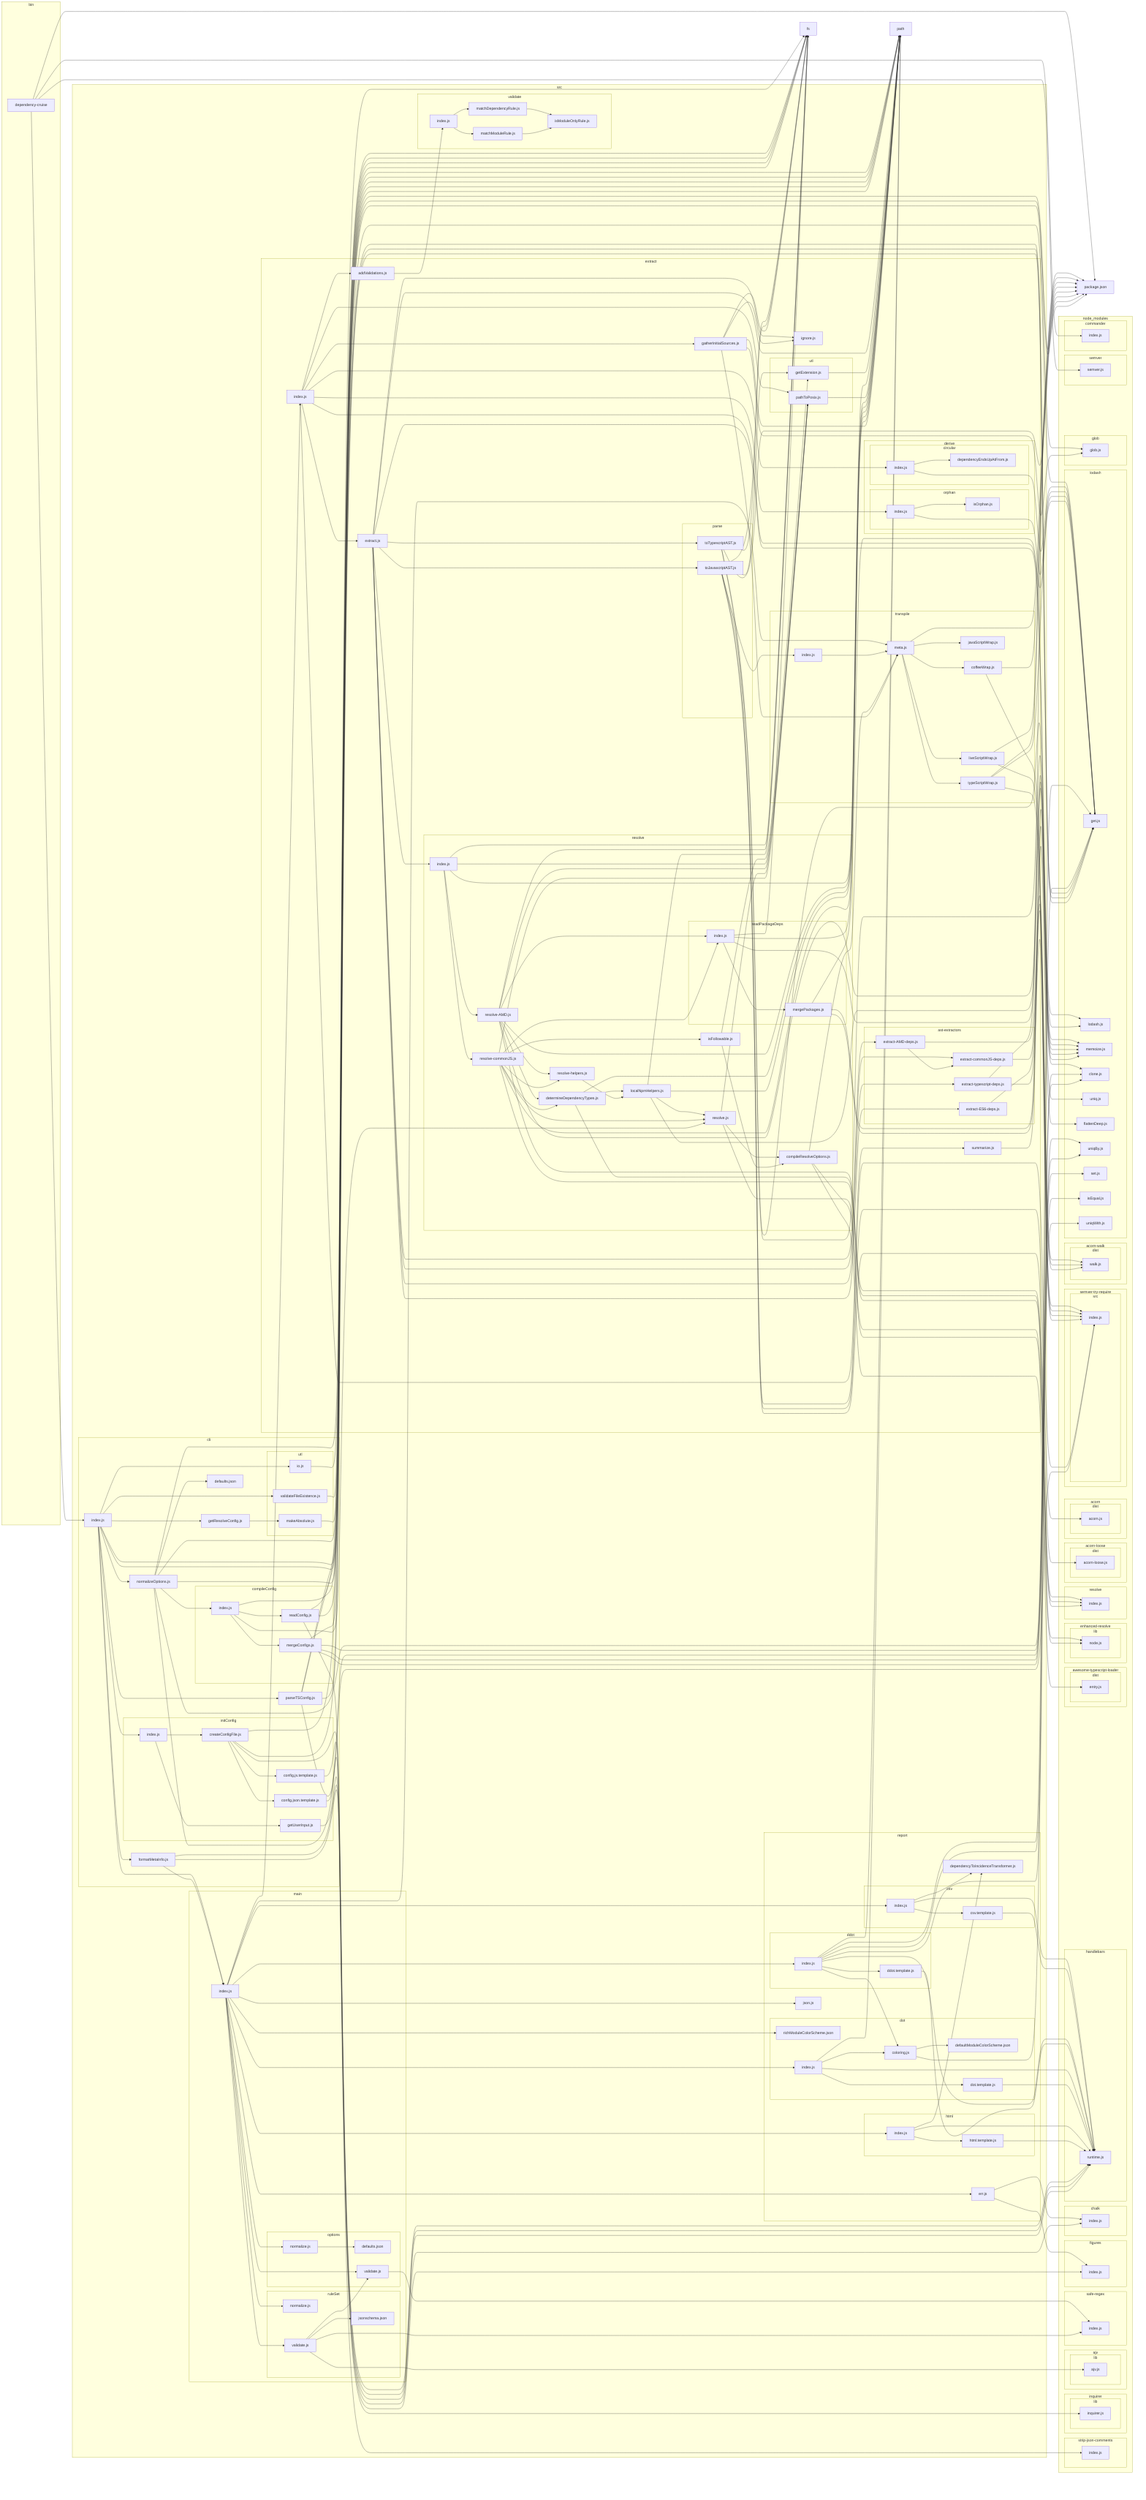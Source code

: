 flowchart LR

subgraph 0["bin"]
1["dependency-cruise"]
end
2["package.json"]
subgraph 3["node_modules"]
subgraph 4["commander"]
5["index.js"]
end
subgraph 6["semver"]
7["semver.js"]
end
subgraph 11["glob"]
12["glob.js"]
end
subgraph 13["lodash"]
14["get.js"]
22["lodash.js"]
59["memoize.js"]
89["clone.js"]
90["uniq.js"]
96["flattenDeep.js"]
105["uniqBy.js"]
148["set.js"]
152["isEqual.js"]
153["uniqWith.js"]
end
subgraph 40["acorn-walk"]
subgraph 41["dist"]
42["walk.js"]
end
end
subgraph 46["semver-try-require"]
subgraph 47["src"]
48["index.js"]
end
end
subgraph 52["acorn"]
subgraph 53["dist"]
54["acorn.js"]
end
end
subgraph 55["acorn-loose"]
subgraph 56["dist"]
57["acorn-loose.js"]
end
end
subgraph 74["resolve"]
75["index.js"]
end
subgraph 79["enhanced-resolve"]
subgraph 80["lib"]
81["node.js"]
end
end
subgraph 83["awesome-typescript-loader"]
subgraph 84["dist"]
85["entry.js"]
end
end
subgraph 99["handlebars"]
100["runtime.js"]
end
subgraph 112["chalk"]
113["index.js"]
end
subgraph 114["figures"]
115["index.js"]
end
subgraph 124["safe-regex"]
125["index.js"]
end
subgraph 130["ajv"]
subgraph 131["lib"]
132["ajv.js"]
end
end
subgraph 143["inquirer"]
subgraph 144["lib"]
145["inquirer.js"]
end
end
subgraph 155["strip-json-comments"]
156["index.js"]
end
end
subgraph 8["src"]
subgraph 9["cli"]
10["index.js"]
133["formatMetaInfo.js"]
134["getResolveConfig.js"]
subgraph 135["utl"]
136["makeAbsolute.js"]
158["io.js"]
159["validateFileExistence.js"]
end
subgraph 137["initConfig"]
138["index.js"]
139["createConfigFile.js"]
140["config.js.template.js"]
141["config.json.template.js"]
142["getUserInput.js"]
end
146["normalizeOptions.js"]
147["defaults.json"]
subgraph 149["compileConfig"]
150["index.js"]
151["mergeConfigs.js"]
154["readConfig.js"]
end
157["parseTSConfig.js"]
end
subgraph 15["main"]
16["index.js"]
subgraph 120["options"]
121["normalize.js"]
122["defaults.json"]
123["validate.js"]
end
subgraph 126["ruleSet"]
127["normalize.js"]
128["validate.js"]
129["jsonschema.json"]
end
end
subgraph 17["report"]
subgraph 18["dot"]
19["richModuleColorScheme.json"]
106["coloring.js"]
107["defaultModuleColorScheme.json"]
109["index.js"]
110["dot.template.js"]
end
subgraph 97["csv"]
98["index.js"]
102["csv.template.js"]
end
101["dependencyToIncidenceTransformer.js"]
subgraph 103["ddot"]
104["index.js"]
108["ddot.template.js"]
end
111["err.js"]
subgraph 116["html"]
117["index.js"]
118["html.template.js"]
end
119["json.js"]
end
subgraph 20["extract"]
21["index.js"]
23["addValidations.js"]
subgraph 29["derive"]
subgraph 30["circular"]
31["index.js"]
32["dependencyEndsUpAtFrom.js"]
end
subgraph 33["orphan"]
34["index.js"]
35["isOrphan.js"]
end
end
36["extract.js"]
subgraph 38["ast-extractors"]
39["extract-AMD-deps.js"]
43["extract-commonJS-deps.js"]
44["extract-ES6-deps.js"]
45["extract-typescript-deps.js"]
end
49["ignore.js"]
subgraph 50["parse"]
51["toJavascriptAST.js"]
69["toTypescriptAST.js"]
end
subgraph 60["transpile"]
61["index.js"]
62["meta.js"]
63["coffeeWrap.js"]
64["javaScriptWrap.js"]
65["liveScriptWrap.js"]
66["typeScriptWrap.js"]
end
subgraph 67["utl"]
68["getExtension.js"]
72["pathToPosix.js"]
end
subgraph 70["resolve"]
71["index.js"]
73["resolve-AMD.js"]
76["determineDependencyTypes.js"]
77["localNpmHelpers.js"]
78["resolve.js"]
82["compileResolveOptions.js"]
subgraph 86["readPackageDeps"]
87["index.js"]
88["mergePackages.js"]
end
91["resolve-helpers.js"]
92["resolve-commonJS.js"]
93["isFollowable.js"]
end
94["gatherInitialSources.js"]
95["summarize.js"]
end
subgraph 24["validate"]
25["index.js"]
26["matchDependencyRule.js"]
27["isModuleOnlyRule.js"]
28["matchModuleRule.js"]
end
end
37["path"]
58["fs"]
1-->2
1-->10
1-->5
1-->7
10-->16
10-->133
10-->134
10-->138
10-->146
10-->157
10-->158
10-->159
10-->12
10-->14
16-->21
16-->62
16-->98
16-->104
16-->109
16-->19
16-->111
16-->117
16-->119
16-->121
16-->123
16-->127
16-->128
21-->23
21-->31
21-->34
21-->36
21-->94
21-->95
21-->72
21-->22
23-->25
25-->26
25-->28
26-->27
28-->27
31-->32
31-->14
34-->35
34-->14
36-->39
36-->44
36-->43
36-->45
36-->49
36-->51
36-->69
36-->71
36-->22
36-->37
39-->43
39-->42
43-->42
44-->42
45-->2
45-->48
51-->61
51-->68
51-->54
51-->57
51-->58
51-->59
61-->62
62-->2
62-->63
62-->64
62-->65
62-->66
63-->2
63-->48
65-->2
65-->48
66-->2
66-->14
66-->48
68-->37
69-->2
69-->58
69-->59
69-->48
71-->72
71-->73
71-->92
71-->58
71-->37
72-->37
73-->72
73-->76
73-->87
73-->91
73-->58
73-->59
73-->37
73-->75
76-->77
76-->37
76-->75
77-->78
77-->58
77-->59
77-->37
78-->72
78-->82
78-->81
82-->62
82-->85
82-->81
87-->88
87-->58
87-->59
87-->37
88-->89
88-->14
88-->90
91-->77
92-->72
92-->76
92-->93
92-->87
92-->78
92-->91
92-->37
92-->75
93-->68
93-->82
94-->49
94-->62
94-->58
94-->12
94-->37
95-->96
98-->101
98-->102
98-->100
102-->100
104-->106
104-->108
104-->100
104-->89
104-->14
104-->105
104-->37
106-->107
106-->14
108-->100
109-->106
109-->110
109-->100
109-->37
110-->100
111-->113
111-->115
117-->101
117-->118
117-->100
118-->100
121-->122
123-->125
128-->123
128-->129
128-->132
128-->125
133-->16
133-->113
133-->115
134-->136
136-->37
138-->139
138-->142
139-->2
139-->140
139-->141
139-->58
139-->100
140-->100
141-->100
142-->145
146-->150
146-->147
146-->58
146-->89
146-->14
146-->148
146-->37
150-->78
150-->151
150-->154
150-->37
151-->14
151-->152
151-->105
151-->153
154-->58
154-->37
154-->156
157-->2
157-->14
157-->37
157-->48
158-->58
159-->58